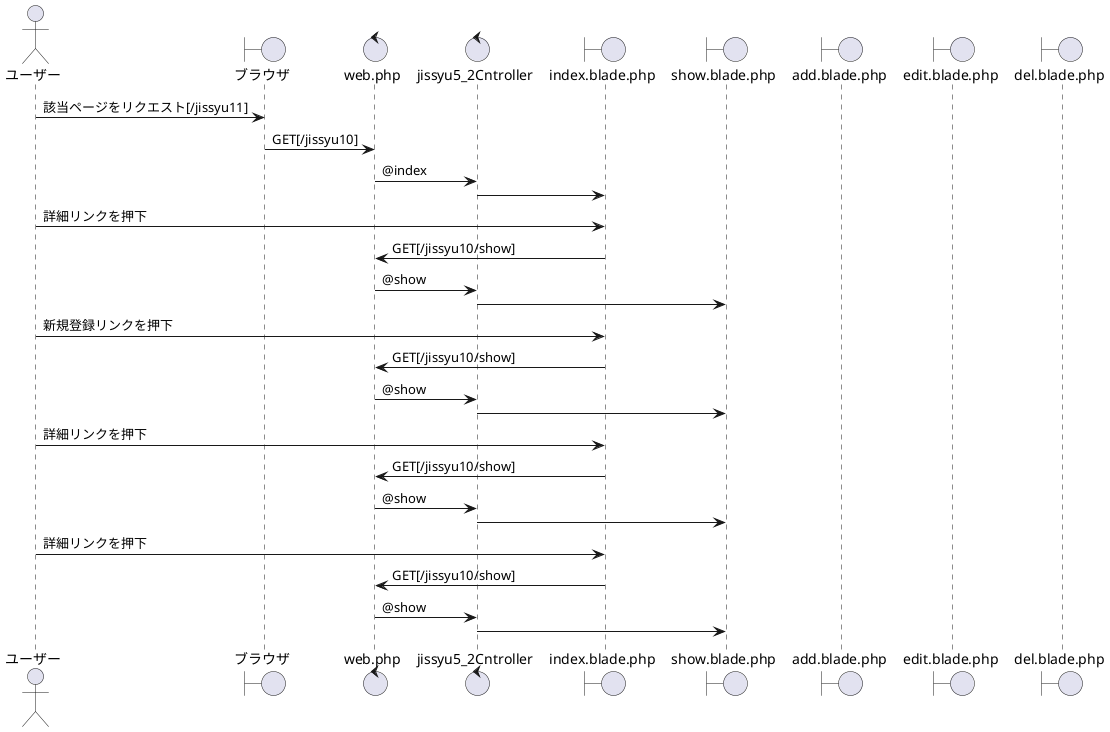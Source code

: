 @startuml 実習問題5-1
    actor ユーザー as a
    boundary ブラウザ as b
    control web.php as c
    control jissyu5_2Cntroller as d
    boundary index.blade.php as e
    boundary show.blade.php as f
    boundary add.blade.php as g
    boundary edit.blade.php as h
    boundary del.blade.php as i

    a -> b: 該当ページをリクエスト[/jissyu11]
    b -> c: GET[/jissyu10]
    c -> d: @index
    d -> e
    a -> e:詳細リンクを押下
    e -> c:GET[/jissyu10/show]
    c -> d: @show
    d -> f

    a -> e:新規登録リンクを押下
    e -> c:GET[/jissyu10/show]
    c -> d: @show
    d -> f

    a -> e:詳細リンクを押下
    e -> c:GET[/jissyu10/show]
    c -> d: @show
    d -> f

    a -> e:詳細リンクを押下
    e -> c:GET[/jissyu10/show]
    c -> d: @show
    d -> f

@enduml